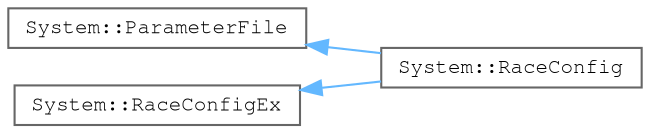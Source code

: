 digraph "Graphical Class Hierarchy"
{
 // LATEX_PDF_SIZE
  bgcolor="transparent";
  edge [fontname=FreeMono,fontsize=10,labelfontname=FreeMono,labelfontsize=10];
  node [fontname=FreeMono,fontsize=10,shape=box,height=0.2,width=0.4];
  rankdir="LR";
  Node0 [label="System::ParameterFile",height=0.2,width=0.4,color="grey40", fillcolor="white", style="filled",URL="$class_system_1_1_parameter_file.html",tooltip=" "];
  Node0 -> Node1 [dir="back",color="steelblue1",style="solid"];
  Node1 [label="System::RaceConfig",height=0.2,width=0.4,color="grey40", fillcolor="white", style="filled",URL="$class_system_1_1_race_config.html",tooltip=" "];
  Node2 [label="System::RaceConfigEx",height=0.2,width=0.4,color="grey40", fillcolor="white", style="filled",URL="$class_system_1_1_race_config_ex.html",tooltip=" "];
  Node2 -> Node1 [dir="back",color="steelblue1",style="solid"];
}
